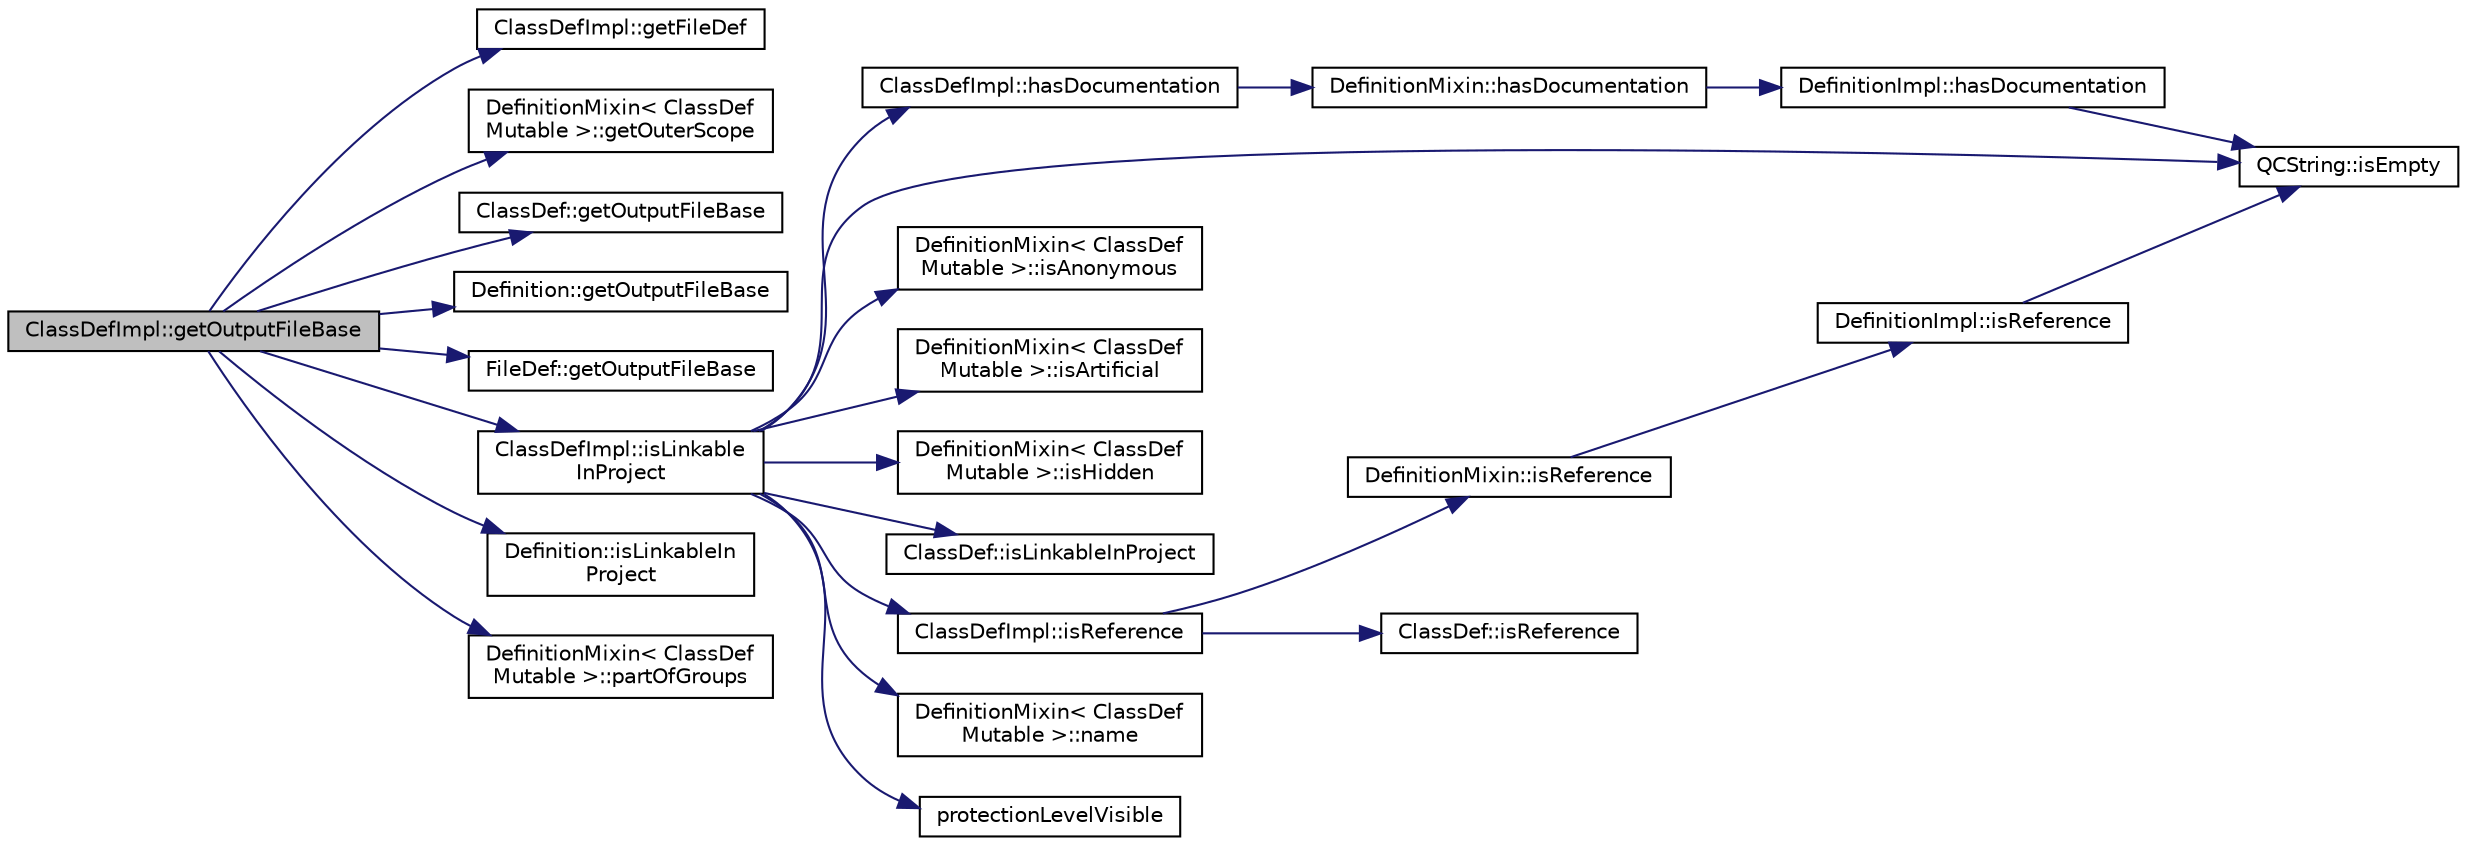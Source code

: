 digraph "ClassDefImpl::getOutputFileBase"
{
 // LATEX_PDF_SIZE
  edge [fontname="Helvetica",fontsize="10",labelfontname="Helvetica",labelfontsize="10"];
  node [fontname="Helvetica",fontsize="10",shape=record];
  rankdir="LR";
  Node1 [label="ClassDefImpl::getOutputFileBase",height=0.2,width=0.4,color="black", fillcolor="grey75", style="filled", fontcolor="black",tooltip=" "];
  Node1 -> Node2 [color="midnightblue",fontsize="10",style="solid"];
  Node2 [label="ClassDefImpl::getFileDef",height=0.2,width=0.4,color="black", fillcolor="white", style="filled",URL="$classClassDefImpl.html#a07a0425548988113183b7a374c57cf9c",tooltip=" "];
  Node1 -> Node3 [color="midnightblue",fontsize="10",style="solid"];
  Node3 [label="DefinitionMixin\< ClassDef\lMutable \>::getOuterScope",height=0.2,width=0.4,color="black", fillcolor="white", style="filled",URL="$classDefinitionMixin.html#a0fbdf01fda216bc5dee1d21589b6b48e",tooltip=" "];
  Node1 -> Node4 [color="midnightblue",fontsize="10",style="solid"];
  Node4 [label="ClassDef::getOutputFileBase",height=0.2,width=0.4,color="black", fillcolor="white", style="filled",URL="$classClassDef.html#a12a8f241e90a0cb0bdf19c27bf2025b0",tooltip=" "];
  Node1 -> Node5 [color="midnightblue",fontsize="10",style="solid"];
  Node5 [label="Definition::getOutputFileBase",height=0.2,width=0.4,color="black", fillcolor="white", style="filled",URL="$classDefinition.html#acabecdc6bfda2015811eed5f3436322d",tooltip=" "];
  Node1 -> Node6 [color="midnightblue",fontsize="10",style="solid"];
  Node6 [label="FileDef::getOutputFileBase",height=0.2,width=0.4,color="black", fillcolor="white", style="filled",URL="$classFileDef.html#a9179d91d067ba32f0e51aaffb2ea2f3b",tooltip=" "];
  Node1 -> Node7 [color="midnightblue",fontsize="10",style="solid"];
  Node7 [label="ClassDefImpl::isLinkable\lInProject",height=0.2,width=0.4,color="black", fillcolor="white", style="filled",URL="$classClassDefImpl.html#a5b51b8cda3ae31f240efd5e6d2a7f903",tooltip=" "];
  Node7 -> Node8 [color="midnightblue",fontsize="10",style="solid"];
  Node8 [label="ClassDefImpl::hasDocumentation",height=0.2,width=0.4,color="black", fillcolor="white", style="filled",URL="$classClassDefImpl.html#a3105bd83f9096869481ec3b32850c4f3",tooltip=" "];
  Node8 -> Node9 [color="midnightblue",fontsize="10",style="solid"];
  Node9 [label="DefinitionMixin::hasDocumentation",height=0.2,width=0.4,color="black", fillcolor="white", style="filled",URL="$classDefinitionMixin.html#a41ceab8b372a47ef408efadf43bdc31c",tooltip=" "];
  Node9 -> Node10 [color="midnightblue",fontsize="10",style="solid"];
  Node10 [label="DefinitionImpl::hasDocumentation",height=0.2,width=0.4,color="black", fillcolor="white", style="filled",URL="$classDefinitionImpl.html#aefab82fe69ac7ef24e9b5f7d4379103a",tooltip=" "];
  Node10 -> Node11 [color="midnightblue",fontsize="10",style="solid"];
  Node11 [label="QCString::isEmpty",height=0.2,width=0.4,color="black", fillcolor="white", style="filled",URL="$classQCString.html#a621c4090d69ad7d05ef8e5234376c3d8",tooltip=" "];
  Node7 -> Node12 [color="midnightblue",fontsize="10",style="solid"];
  Node12 [label="DefinitionMixin\< ClassDef\lMutable \>::isAnonymous",height=0.2,width=0.4,color="black", fillcolor="white", style="filled",URL="$classDefinitionMixin.html#a70ed77e9887c7bec9194af6000f0f3a6",tooltip=" "];
  Node7 -> Node13 [color="midnightblue",fontsize="10",style="solid"];
  Node13 [label="DefinitionMixin\< ClassDef\lMutable \>::isArtificial",height=0.2,width=0.4,color="black", fillcolor="white", style="filled",URL="$classDefinitionMixin.html#a5b68201f7877200e2fd972570502a69e",tooltip=" "];
  Node7 -> Node11 [color="midnightblue",fontsize="10",style="solid"];
  Node7 -> Node14 [color="midnightblue",fontsize="10",style="solid"];
  Node14 [label="DefinitionMixin\< ClassDef\lMutable \>::isHidden",height=0.2,width=0.4,color="black", fillcolor="white", style="filled",URL="$classDefinitionMixin.html#a0d5cde471271f675ae0bd77dc62c0822",tooltip=" "];
  Node7 -> Node15 [color="midnightblue",fontsize="10",style="solid"];
  Node15 [label="ClassDef::isLinkableInProject",height=0.2,width=0.4,color="black", fillcolor="white", style="filled",URL="$classClassDef.html#ab44ea1cae6c5a0ff7ea797e355672e87",tooltip=" "];
  Node7 -> Node16 [color="midnightblue",fontsize="10",style="solid"];
  Node16 [label="ClassDefImpl::isReference",height=0.2,width=0.4,color="black", fillcolor="white", style="filled",URL="$classClassDefImpl.html#a74f9d582eb6263e18697fda6a078ea19",tooltip=" "];
  Node16 -> Node17 [color="midnightblue",fontsize="10",style="solid"];
  Node17 [label="DefinitionMixin::isReference",height=0.2,width=0.4,color="black", fillcolor="white", style="filled",URL="$classDefinitionMixin.html#a4255a2bb5ac1e9f4f2cbe910c2c229ce",tooltip=" "];
  Node17 -> Node18 [color="midnightblue",fontsize="10",style="solid"];
  Node18 [label="DefinitionImpl::isReference",height=0.2,width=0.4,color="black", fillcolor="white", style="filled",URL="$classDefinitionImpl.html#a32e199161b9975204dd3b04d5b9d5e81",tooltip=" "];
  Node18 -> Node11 [color="midnightblue",fontsize="10",style="solid"];
  Node16 -> Node19 [color="midnightblue",fontsize="10",style="solid"];
  Node19 [label="ClassDef::isReference",height=0.2,width=0.4,color="black", fillcolor="white", style="filled",URL="$classClassDef.html#acf7bae107b28803a3e61764be26b7351",tooltip=" "];
  Node7 -> Node20 [color="midnightblue",fontsize="10",style="solid"];
  Node20 [label="DefinitionMixin\< ClassDef\lMutable \>::name",height=0.2,width=0.4,color="black", fillcolor="white", style="filled",URL="$classDefinitionMixin.html#a03a95195d1616701c67a11d38b2b22bf",tooltip=" "];
  Node7 -> Node21 [color="midnightblue",fontsize="10",style="solid"];
  Node21 [label="protectionLevelVisible",height=0.2,width=0.4,color="black", fillcolor="white", style="filled",URL="$util_8cpp.html#a1e07db76938eb8a2bb8c79b2d0ec4980",tooltip=" "];
  Node1 -> Node22 [color="midnightblue",fontsize="10",style="solid"];
  Node22 [label="Definition::isLinkableIn\lProject",height=0.2,width=0.4,color="black", fillcolor="white", style="filled",URL="$classDefinition.html#a845891c7206d40c3664b562636cdf9fc",tooltip=" "];
  Node1 -> Node23 [color="midnightblue",fontsize="10",style="solid"];
  Node23 [label="DefinitionMixin\< ClassDef\lMutable \>::partOfGroups",height=0.2,width=0.4,color="black", fillcolor="white", style="filled",URL="$classDefinitionMixin.html#a39a1210547535bd90101e9432c5820b9",tooltip=" "];
}
